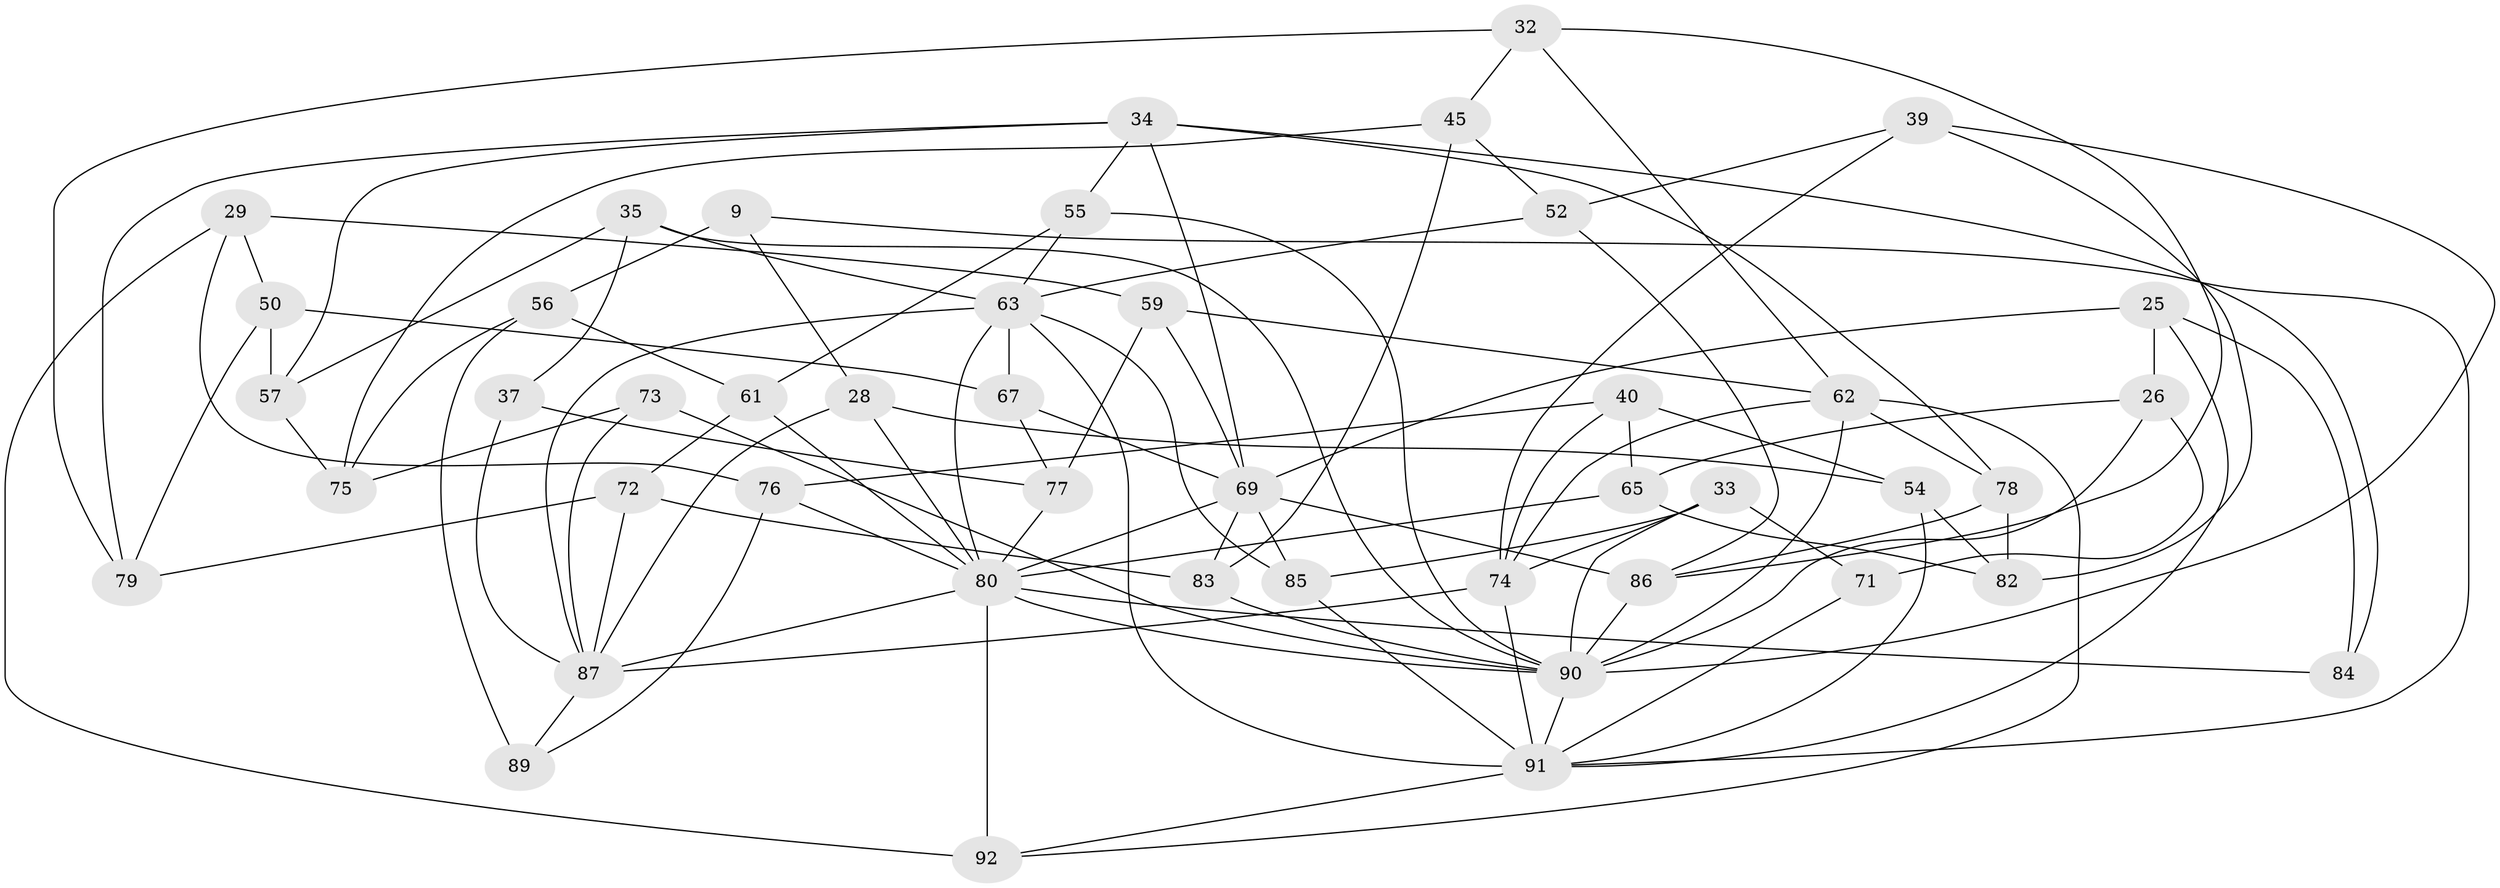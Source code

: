 // original degree distribution, {4: 1.0}
// Generated by graph-tools (version 1.1) at 2025/58/03/09/25 04:58:20]
// undirected, 46 vertices, 108 edges
graph export_dot {
graph [start="1"]
  node [color=gray90,style=filled];
  9;
  25;
  26;
  28;
  29;
  32;
  33 [super="+21"];
  34 [super="+22"];
  35;
  37;
  39;
  40;
  45;
  50;
  52;
  54;
  55;
  56 [super="+36"];
  57;
  59;
  61;
  62 [super="+51+38"];
  63 [super="+44+8"];
  65;
  67 [super="+10+30"];
  69 [super="+66"];
  71;
  72;
  73;
  74 [super="+23"];
  75;
  76;
  77;
  78;
  79;
  80 [super="+5+47+49+42+70"];
  82;
  83;
  84;
  85 [super="+12"];
  86 [super="+46"];
  87 [super="+60+81"];
  89;
  90 [super="+11+53+88"];
  91 [super="+13+43+58"];
  92 [super="+27"];
  9 -- 28;
  9 -- 56 [weight=2];
  9 -- 91;
  25 -- 26;
  25 -- 84;
  25 -- 91;
  25 -- 69;
  26 -- 71;
  26 -- 65;
  26 -- 90;
  28 -- 54;
  28 -- 87;
  28 -- 80;
  29 -- 76;
  29 -- 59;
  29 -- 50;
  29 -- 92;
  32 -- 79;
  32 -- 45;
  32 -- 86;
  32 -- 62;
  33 -- 74;
  33 -- 71 [weight=2];
  33 -- 85 [weight=2];
  33 -- 90;
  34 -- 79;
  34 -- 57;
  34 -- 84;
  34 -- 69;
  34 -- 78;
  34 -- 55;
  35 -- 63;
  35 -- 57;
  35 -- 37;
  35 -- 90;
  37 -- 77;
  37 -- 87 [weight=2];
  39 -- 82;
  39 -- 52;
  39 -- 90;
  39 -- 74;
  40 -- 54;
  40 -- 76;
  40 -- 65;
  40 -- 74;
  45 -- 52;
  45 -- 75;
  45 -- 83;
  50 -- 57;
  50 -- 79;
  50 -- 67;
  52 -- 63;
  52 -- 86;
  54 -- 82;
  54 -- 91;
  55 -- 61;
  55 -- 90;
  55 -- 63;
  56 -- 75;
  56 -- 89 [weight=2];
  56 -- 61;
  57 -- 75;
  59 -- 77;
  59 -- 62;
  59 -- 69;
  61 -- 72;
  61 -- 80;
  62 -- 78;
  62 -- 92 [weight=2];
  62 -- 90 [weight=2];
  62 -- 74;
  63 -- 67 [weight=4];
  63 -- 80 [weight=3];
  63 -- 85;
  63 -- 91 [weight=2];
  63 -- 87;
  65 -- 82;
  65 -- 80;
  67 -- 77;
  67 -- 69 [weight=2];
  69 -- 83;
  69 -- 85;
  69 -- 86;
  69 -- 80 [weight=2];
  71 -- 91;
  72 -- 83;
  72 -- 79;
  72 -- 87;
  73 -- 75;
  73 -- 87 [weight=2];
  73 -- 90;
  74 -- 91;
  74 -- 87;
  76 -- 89;
  76 -- 80;
  77 -- 80;
  78 -- 82;
  78 -- 86;
  80 -- 84 [weight=2];
  80 -- 92 [weight=4];
  80 -- 87 [weight=3];
  80 -- 90 [weight=3];
  83 -- 90;
  85 -- 91 [weight=2];
  86 -- 90 [weight=4];
  87 -- 89;
  90 -- 91 [weight=2];
  91 -- 92;
}
